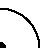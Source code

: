 prologues:=3;
verbatimtex
%&latex
\documentclass{minimal}
\begin{document}
etex

beginfig(0);

    draw (0,0) withpen pencircle scaled 4bp;
    draw fullcircle scaled 1cm;

endfig;

end